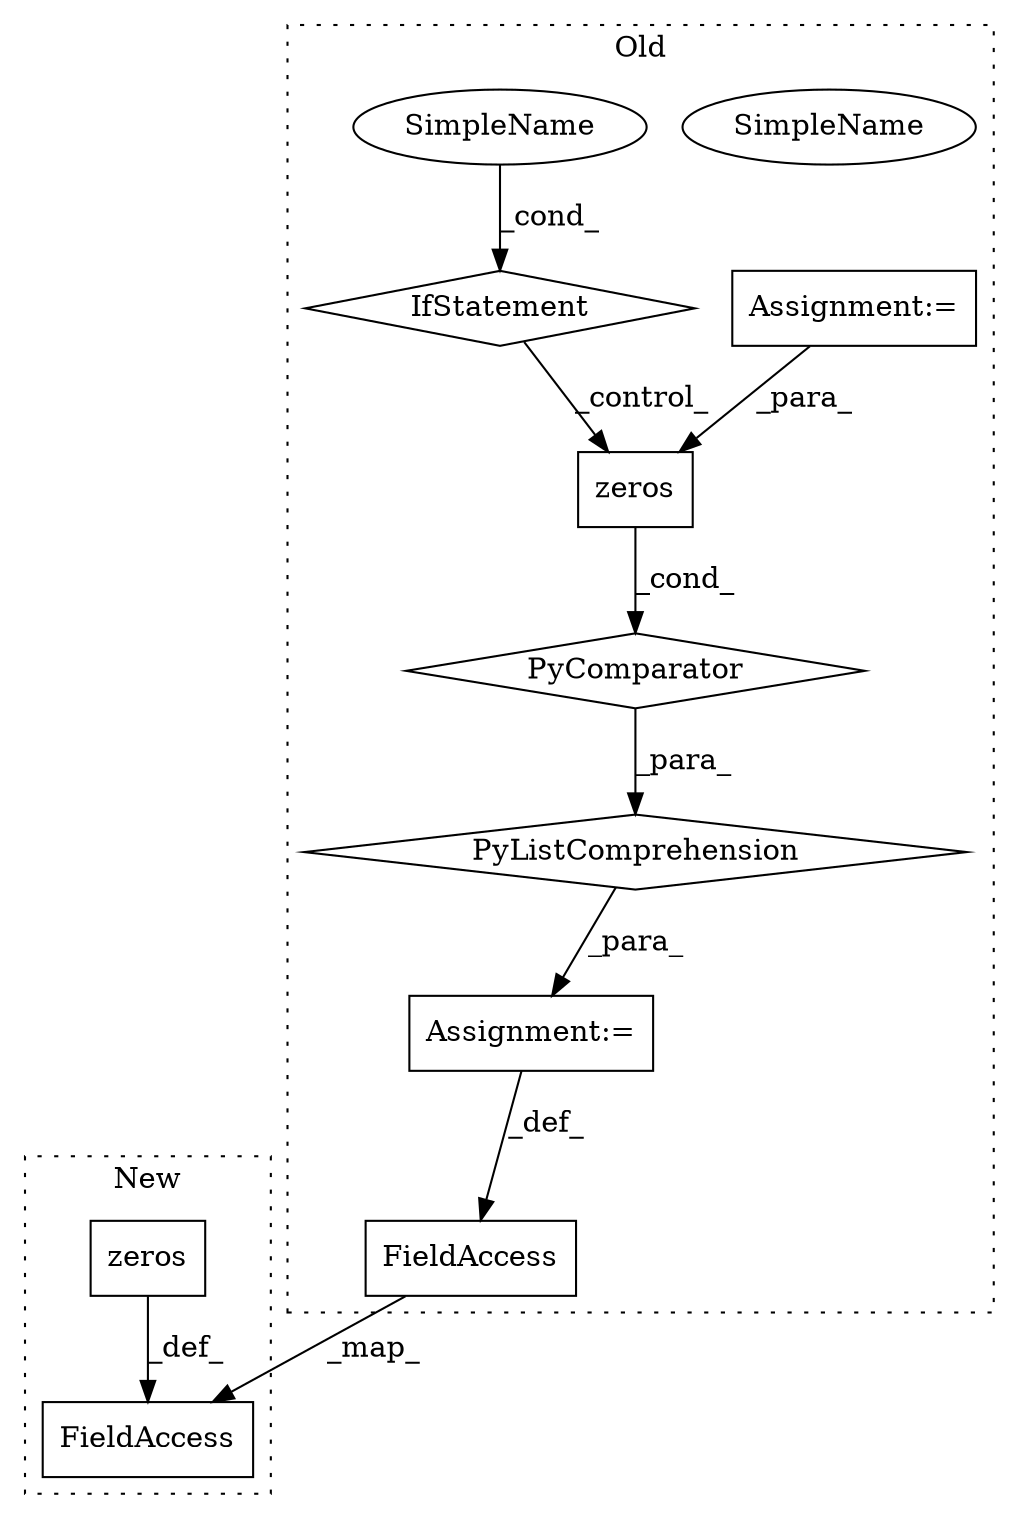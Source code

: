 digraph G {
subgraph cluster0 {
1 [label="PyComparator" a="113" s="6983" l="26" shape="diamond"];
3 [label="PyListComprehension" a="109" s="6905" l="112" shape="diamond"];
4 [label="Assignment:=" a="7" s="6893" l="12" shape="box"];
5 [label="Assignment:=" a="7" s="6983" l="26" shape="box"];
6 [label="zeros" a="32" s="6913,6924" l="6,1" shape="box"];
7 [label="IfStatement" a="25" s="6983" l="26" shape="diamond"];
8 [label="SimpleName" a="42" s="7004" l="5" shape="ellipse"];
9 [label="FieldAccess" a="22" s="7017" l="12" shape="box"];
11 [label="SimpleName" a="42" s="7004" l="5" shape="ellipse"];
label = "Old";
style="dotted";
}
subgraph cluster1 {
2 [label="zeros" a="32" s="6760,6812" l="6,1" shape="box"];
10 [label="FieldAccess" a="22" s="6901" l="12" shape="box"];
label = "New";
style="dotted";
}
1 -> 3 [label="_para_"];
2 -> 10 [label="_def_"];
3 -> 4 [label="_para_"];
4 -> 9 [label="_def_"];
5 -> 6 [label="_para_"];
6 -> 1 [label="_cond_"];
7 -> 6 [label="_control_"];
9 -> 10 [label="_map_"];
11 -> 7 [label="_cond_"];
}
